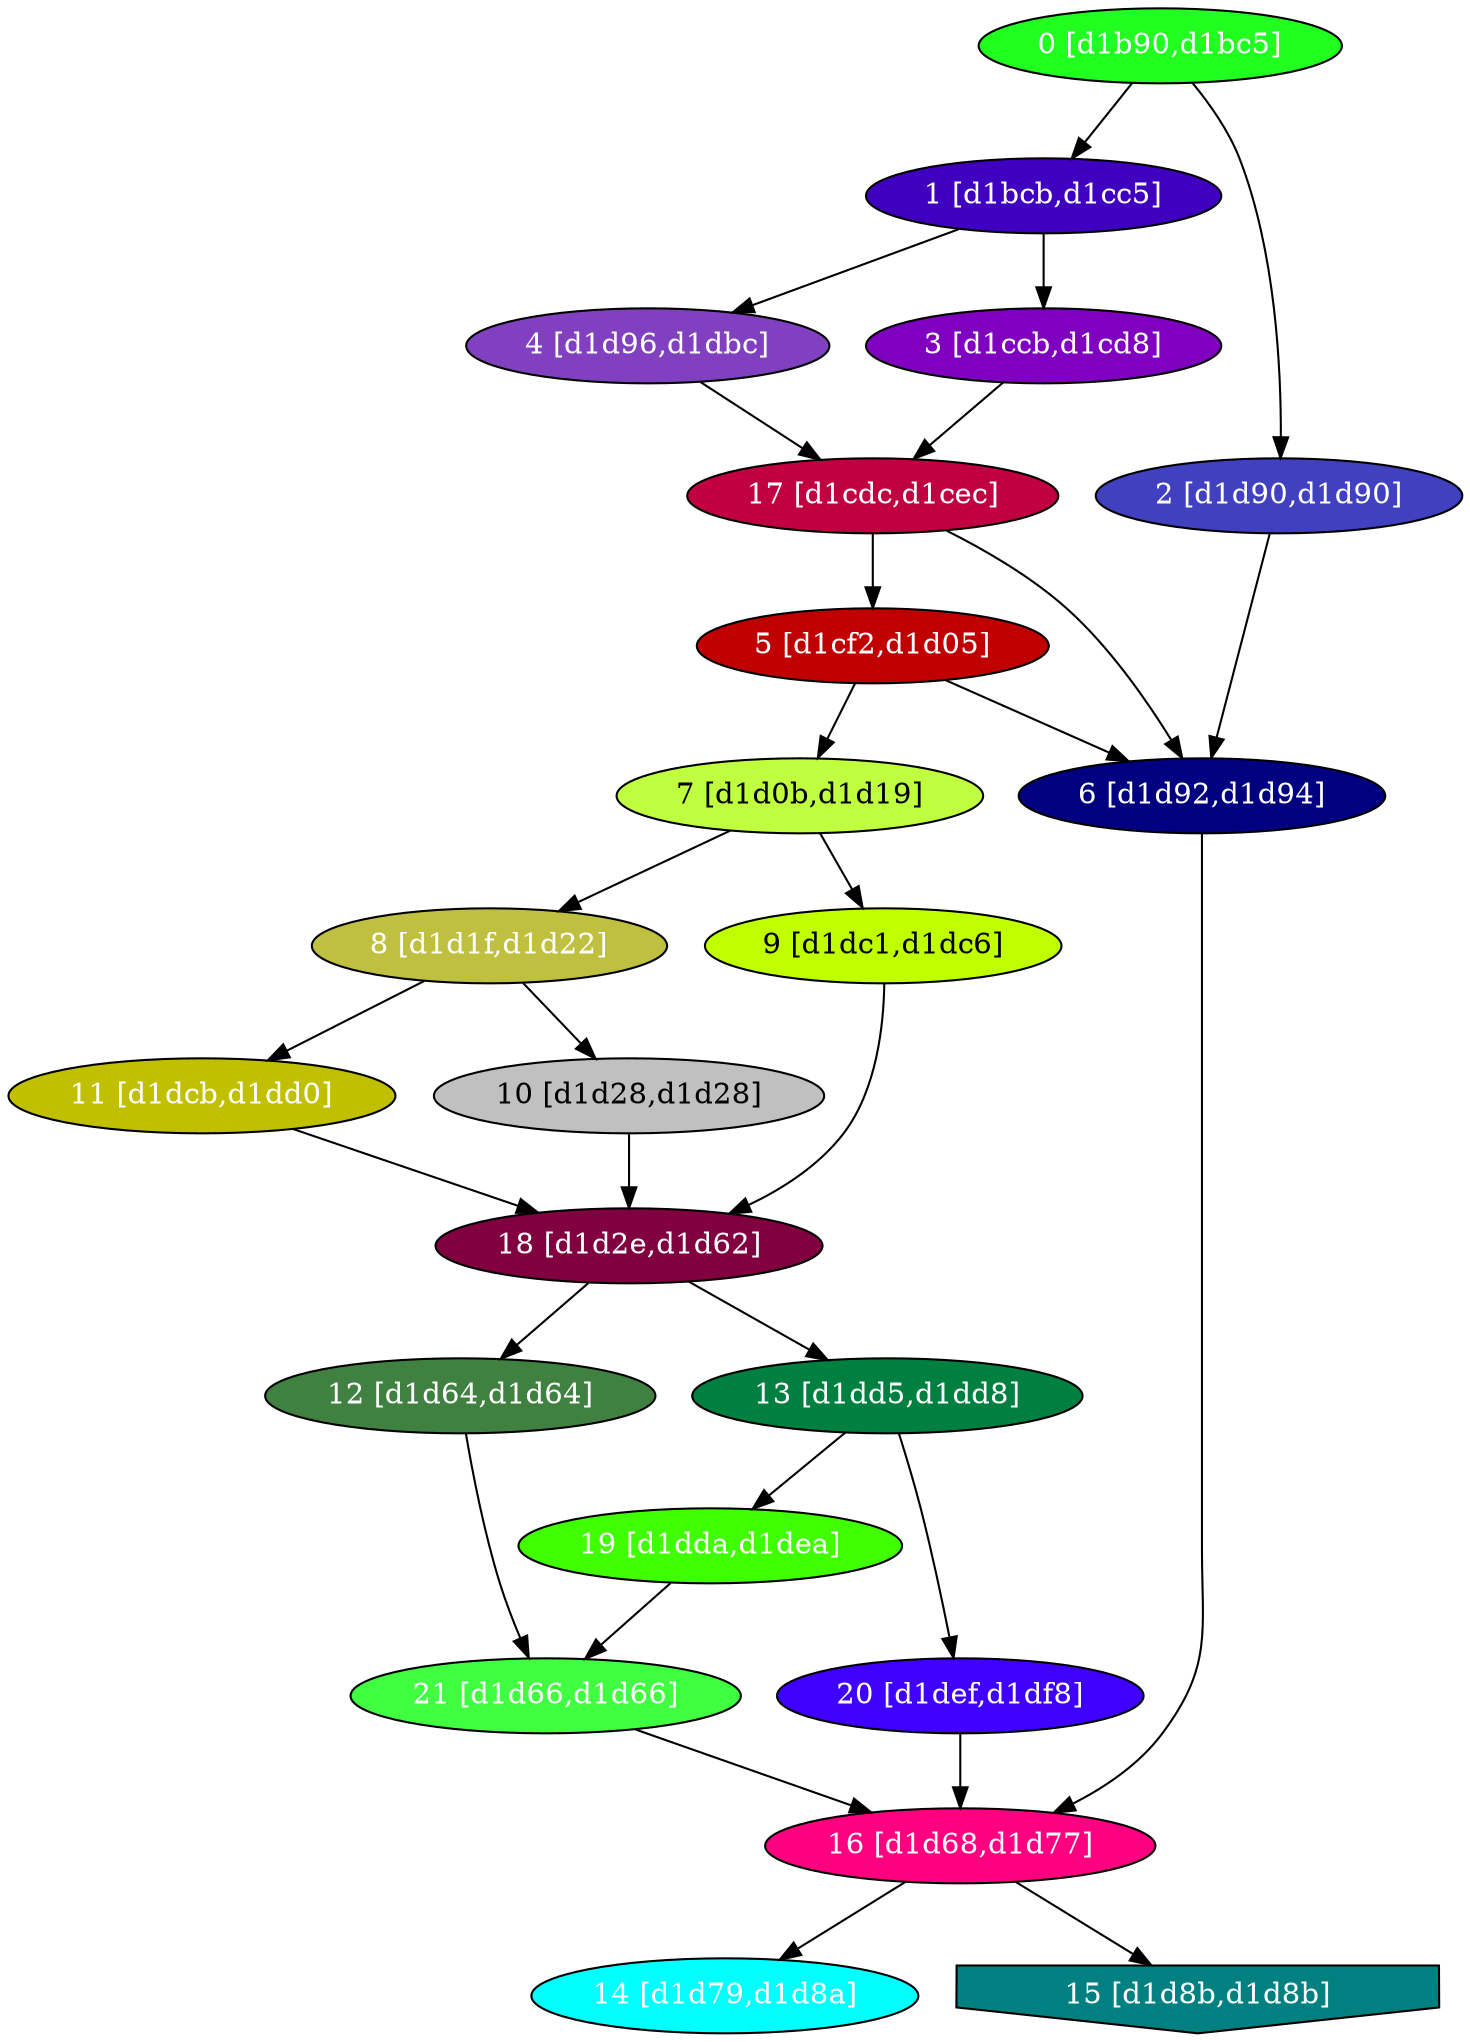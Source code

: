 diGraph libnss3{
	libnss3_0  [style=filled fillcolor="#20FF20" fontcolor="#ffffff" shape=oval label="0 [d1b90,d1bc5]"]
	libnss3_1  [style=filled fillcolor="#4000C0" fontcolor="#ffffff" shape=oval label="1 [d1bcb,d1cc5]"]
	libnss3_2  [style=filled fillcolor="#4040C0" fontcolor="#ffffff" shape=oval label="2 [d1d90,d1d90]"]
	libnss3_3  [style=filled fillcolor="#8000C0" fontcolor="#ffffff" shape=oval label="3 [d1ccb,d1cd8]"]
	libnss3_4  [style=filled fillcolor="#8040C0" fontcolor="#ffffff" shape=oval label="4 [d1d96,d1dbc]"]
	libnss3_5  [style=filled fillcolor="#C00000" fontcolor="#ffffff" shape=oval label="5 [d1cf2,d1d05]"]
	libnss3_6  [style=filled fillcolor="#000080" fontcolor="#ffffff" shape=oval label="6 [d1d92,d1d94]"]
	libnss3_7  [style=filled fillcolor="#C0FF40" fontcolor="#000000" shape=oval label="7 [d1d0b,d1d19]"]
	libnss3_8  [style=filled fillcolor="#C0C040" fontcolor="#ffffff" shape=oval label="8 [d1d1f,d1d22]"]
	libnss3_9  [style=filled fillcolor="#C0FF00" fontcolor="#000000" shape=oval label="9 [d1dc1,d1dc6]"]
	libnss3_a  [style=filled fillcolor="#C0C0C0" fontcolor="#000000" shape=oval label="10 [d1d28,d1d28]"]
	libnss3_b  [style=filled fillcolor="#C0C000" fontcolor="#ffffff" shape=oval label="11 [d1dcb,d1dd0]"]
	libnss3_c  [style=filled fillcolor="#408040" fontcolor="#ffffff" shape=oval label="12 [d1d64,d1d64]"]
	libnss3_d  [style=filled fillcolor="#008040" fontcolor="#ffffff" shape=oval label="13 [d1dd5,d1dd8]"]
	libnss3_e  [style=filled fillcolor="#00FFFF" fontcolor="#ffffff" shape=oval label="14 [d1d79,d1d8a]"]
	libnss3_f  [style=filled fillcolor="#008080" fontcolor="#ffffff" shape=invhouse label="15 [d1d8b,d1d8b]"]
	libnss3_10  [style=filled fillcolor="#FF0080" fontcolor="#ffffff" shape=oval label="16 [d1d68,d1d77]"]
	libnss3_11  [style=filled fillcolor="#C00040" fontcolor="#ffffff" shape=oval label="17 [d1cdc,d1cec]"]
	libnss3_12  [style=filled fillcolor="#800040" fontcolor="#ffffff" shape=oval label="18 [d1d2e,d1d62]"]
	libnss3_13  [style=filled fillcolor="#40FF00" fontcolor="#ffffff" shape=oval label="19 [d1dda,d1dea]"]
	libnss3_14  [style=filled fillcolor="#4000FF" fontcolor="#ffffff" shape=oval label="20 [d1def,d1df8]"]
	libnss3_15  [style=filled fillcolor="#40FF40" fontcolor="#ffffff" shape=oval label="21 [d1d66,d1d66]"]

	libnss3_0 -> libnss3_1
	libnss3_0 -> libnss3_2
	libnss3_1 -> libnss3_3
	libnss3_1 -> libnss3_4
	libnss3_2 -> libnss3_6
	libnss3_3 -> libnss3_11
	libnss3_4 -> libnss3_11
	libnss3_5 -> libnss3_6
	libnss3_5 -> libnss3_7
	libnss3_6 -> libnss3_10
	libnss3_7 -> libnss3_8
	libnss3_7 -> libnss3_9
	libnss3_8 -> libnss3_a
	libnss3_8 -> libnss3_b
	libnss3_9 -> libnss3_12
	libnss3_a -> libnss3_12
	libnss3_b -> libnss3_12
	libnss3_c -> libnss3_15
	libnss3_d -> libnss3_13
	libnss3_d -> libnss3_14
	libnss3_10 -> libnss3_e
	libnss3_10 -> libnss3_f
	libnss3_11 -> libnss3_5
	libnss3_11 -> libnss3_6
	libnss3_12 -> libnss3_c
	libnss3_12 -> libnss3_d
	libnss3_13 -> libnss3_15
	libnss3_14 -> libnss3_10
	libnss3_15 -> libnss3_10
}